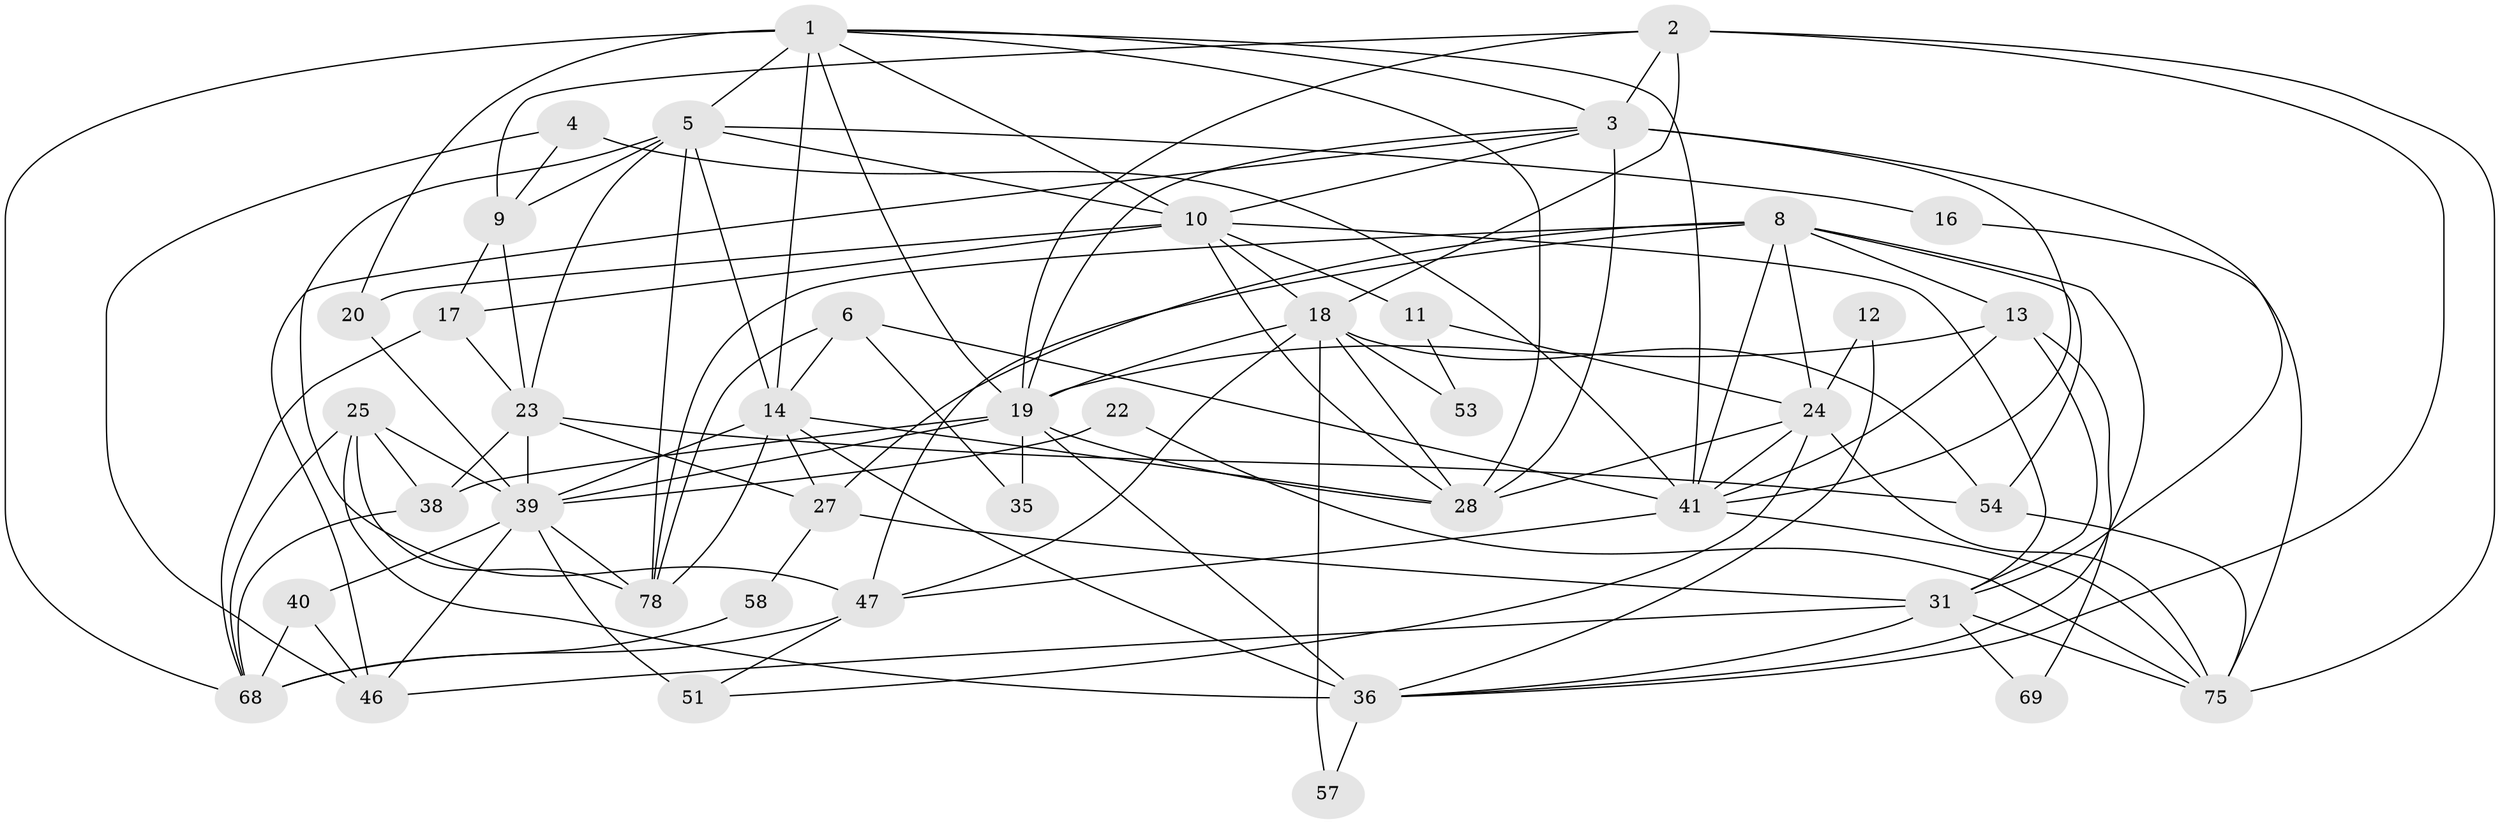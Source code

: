 // original degree distribution, {5: 0.25, 2: 0.21428571428571427, 4: 0.23809523809523808, 3: 0.15476190476190477, 7: 0.047619047619047616, 6: 0.09523809523809523}
// Generated by graph-tools (version 1.1) at 2025/15/03/09/25 04:15:01]
// undirected, 42 vertices, 114 edges
graph export_dot {
graph [start="1"]
  node [color=gray90,style=filled];
  1 [super="+67+7"];
  2 [super="+52"];
  3 [super="+29"];
  4;
  5 [super="+71+37+15"];
  6 [super="+42"];
  8 [super="+44"];
  9;
  10 [super="+34+60"];
  11;
  12;
  13 [super="+43"];
  14 [super="+33+21"];
  16;
  17;
  18 [super="+48"];
  19 [super="+26"];
  20;
  22;
  23 [super="+32"];
  24 [super="+80"];
  25 [super="+59"];
  27 [super="+62"];
  28 [super="+82"];
  31 [super="+65+74+66"];
  35;
  36 [super="+70"];
  38 [super="+45"];
  39 [super="+77"];
  40;
  41 [super="+49+56"];
  46 [super="+63"];
  47;
  51 [super="+64"];
  53;
  54;
  57;
  58;
  68 [super="+79+73"];
  69;
  75 [super="+76"];
  78;
  1 -- 5 [weight=2];
  1 -- 41;
  1 -- 3;
  1 -- 19;
  1 -- 20;
  1 -- 28;
  1 -- 14;
  1 -- 10;
  1 -- 68;
  2 -- 18;
  2 -- 9;
  2 -- 19;
  2 -- 3;
  2 -- 75;
  2 -- 36;
  3 -- 41 [weight=2];
  3 -- 46;
  3 -- 19;
  3 -- 28;
  3 -- 31;
  3 -- 10;
  4 -- 9;
  4 -- 46;
  4 -- 41;
  5 -- 16;
  5 -- 9;
  5 -- 23;
  5 -- 10 [weight=2];
  5 -- 78;
  5 -- 47;
  5 -- 14;
  6 -- 78;
  6 -- 35;
  6 -- 41;
  6 -- 14;
  8 -- 47;
  8 -- 78;
  8 -- 36;
  8 -- 54;
  8 -- 24;
  8 -- 27;
  8 -- 13;
  8 -- 41;
  9 -- 17;
  9 -- 23;
  10 -- 17;
  10 -- 20;
  10 -- 18;
  10 -- 28;
  10 -- 11;
  10 -- 31;
  11 -- 24;
  11 -- 53;
  12 -- 36;
  12 -- 24;
  13 -- 31;
  13 -- 19;
  13 -- 69;
  13 -- 41;
  14 -- 78;
  14 -- 39;
  14 -- 36;
  14 -- 27;
  14 -- 28;
  16 -- 75;
  17 -- 68;
  17 -- 23;
  18 -- 47;
  18 -- 53;
  18 -- 54;
  18 -- 57;
  18 -- 28;
  18 -- 19;
  19 -- 36 [weight=2];
  19 -- 39;
  19 -- 35 [weight=2];
  19 -- 38;
  19 -- 28;
  20 -- 39;
  22 -- 75;
  22 -- 39;
  23 -- 39;
  23 -- 38;
  23 -- 54;
  23 -- 27;
  24 -- 75;
  24 -- 41;
  24 -- 28 [weight=2];
  24 -- 51;
  25 -- 78;
  25 -- 36;
  25 -- 39;
  25 -- 38;
  25 -- 68;
  27 -- 58;
  27 -- 31;
  31 -- 69;
  31 -- 46;
  31 -- 36;
  31 -- 75;
  36 -- 57;
  38 -- 68;
  39 -- 40;
  39 -- 46;
  39 -- 78;
  39 -- 51 [weight=2];
  40 -- 68 [weight=2];
  40 -- 46;
  41 -- 47;
  41 -- 75;
  47 -- 51;
  47 -- 68;
  54 -- 75;
  58 -- 68;
}
